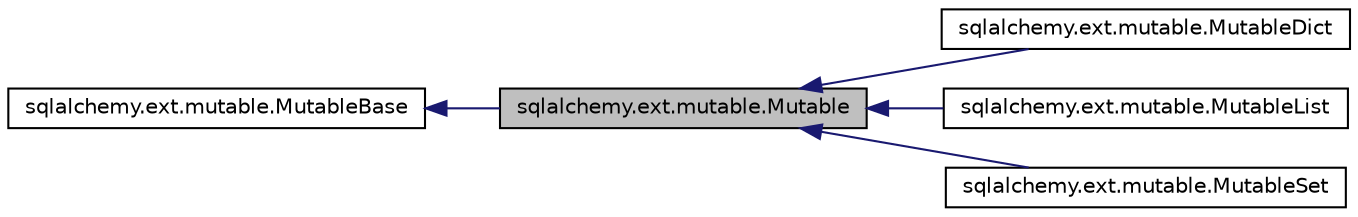 digraph "sqlalchemy.ext.mutable.Mutable"
{
 // LATEX_PDF_SIZE
  edge [fontname="Helvetica",fontsize="10",labelfontname="Helvetica",labelfontsize="10"];
  node [fontname="Helvetica",fontsize="10",shape=record];
  rankdir="LR";
  Node1 [label="sqlalchemy.ext.mutable.Mutable",height=0.2,width=0.4,color="black", fillcolor="grey75", style="filled", fontcolor="black",tooltip=" "];
  Node2 -> Node1 [dir="back",color="midnightblue",fontsize="10",style="solid",fontname="Helvetica"];
  Node2 [label="sqlalchemy.ext.mutable.MutableBase",height=0.2,width=0.4,color="black", fillcolor="white", style="filled",URL="$classsqlalchemy_1_1ext_1_1mutable_1_1MutableBase.html",tooltip=" "];
  Node1 -> Node3 [dir="back",color="midnightblue",fontsize="10",style="solid",fontname="Helvetica"];
  Node3 [label="sqlalchemy.ext.mutable.MutableDict",height=0.2,width=0.4,color="black", fillcolor="white", style="filled",URL="$classsqlalchemy_1_1ext_1_1mutable_1_1MutableDict.html",tooltip=" "];
  Node1 -> Node4 [dir="back",color="midnightblue",fontsize="10",style="solid",fontname="Helvetica"];
  Node4 [label="sqlalchemy.ext.mutable.MutableList",height=0.2,width=0.4,color="black", fillcolor="white", style="filled",URL="$classsqlalchemy_1_1ext_1_1mutable_1_1MutableList.html",tooltip=" "];
  Node1 -> Node5 [dir="back",color="midnightblue",fontsize="10",style="solid",fontname="Helvetica"];
  Node5 [label="sqlalchemy.ext.mutable.MutableSet",height=0.2,width=0.4,color="black", fillcolor="white", style="filled",URL="$classsqlalchemy_1_1ext_1_1mutable_1_1MutableSet.html",tooltip=" "];
}
